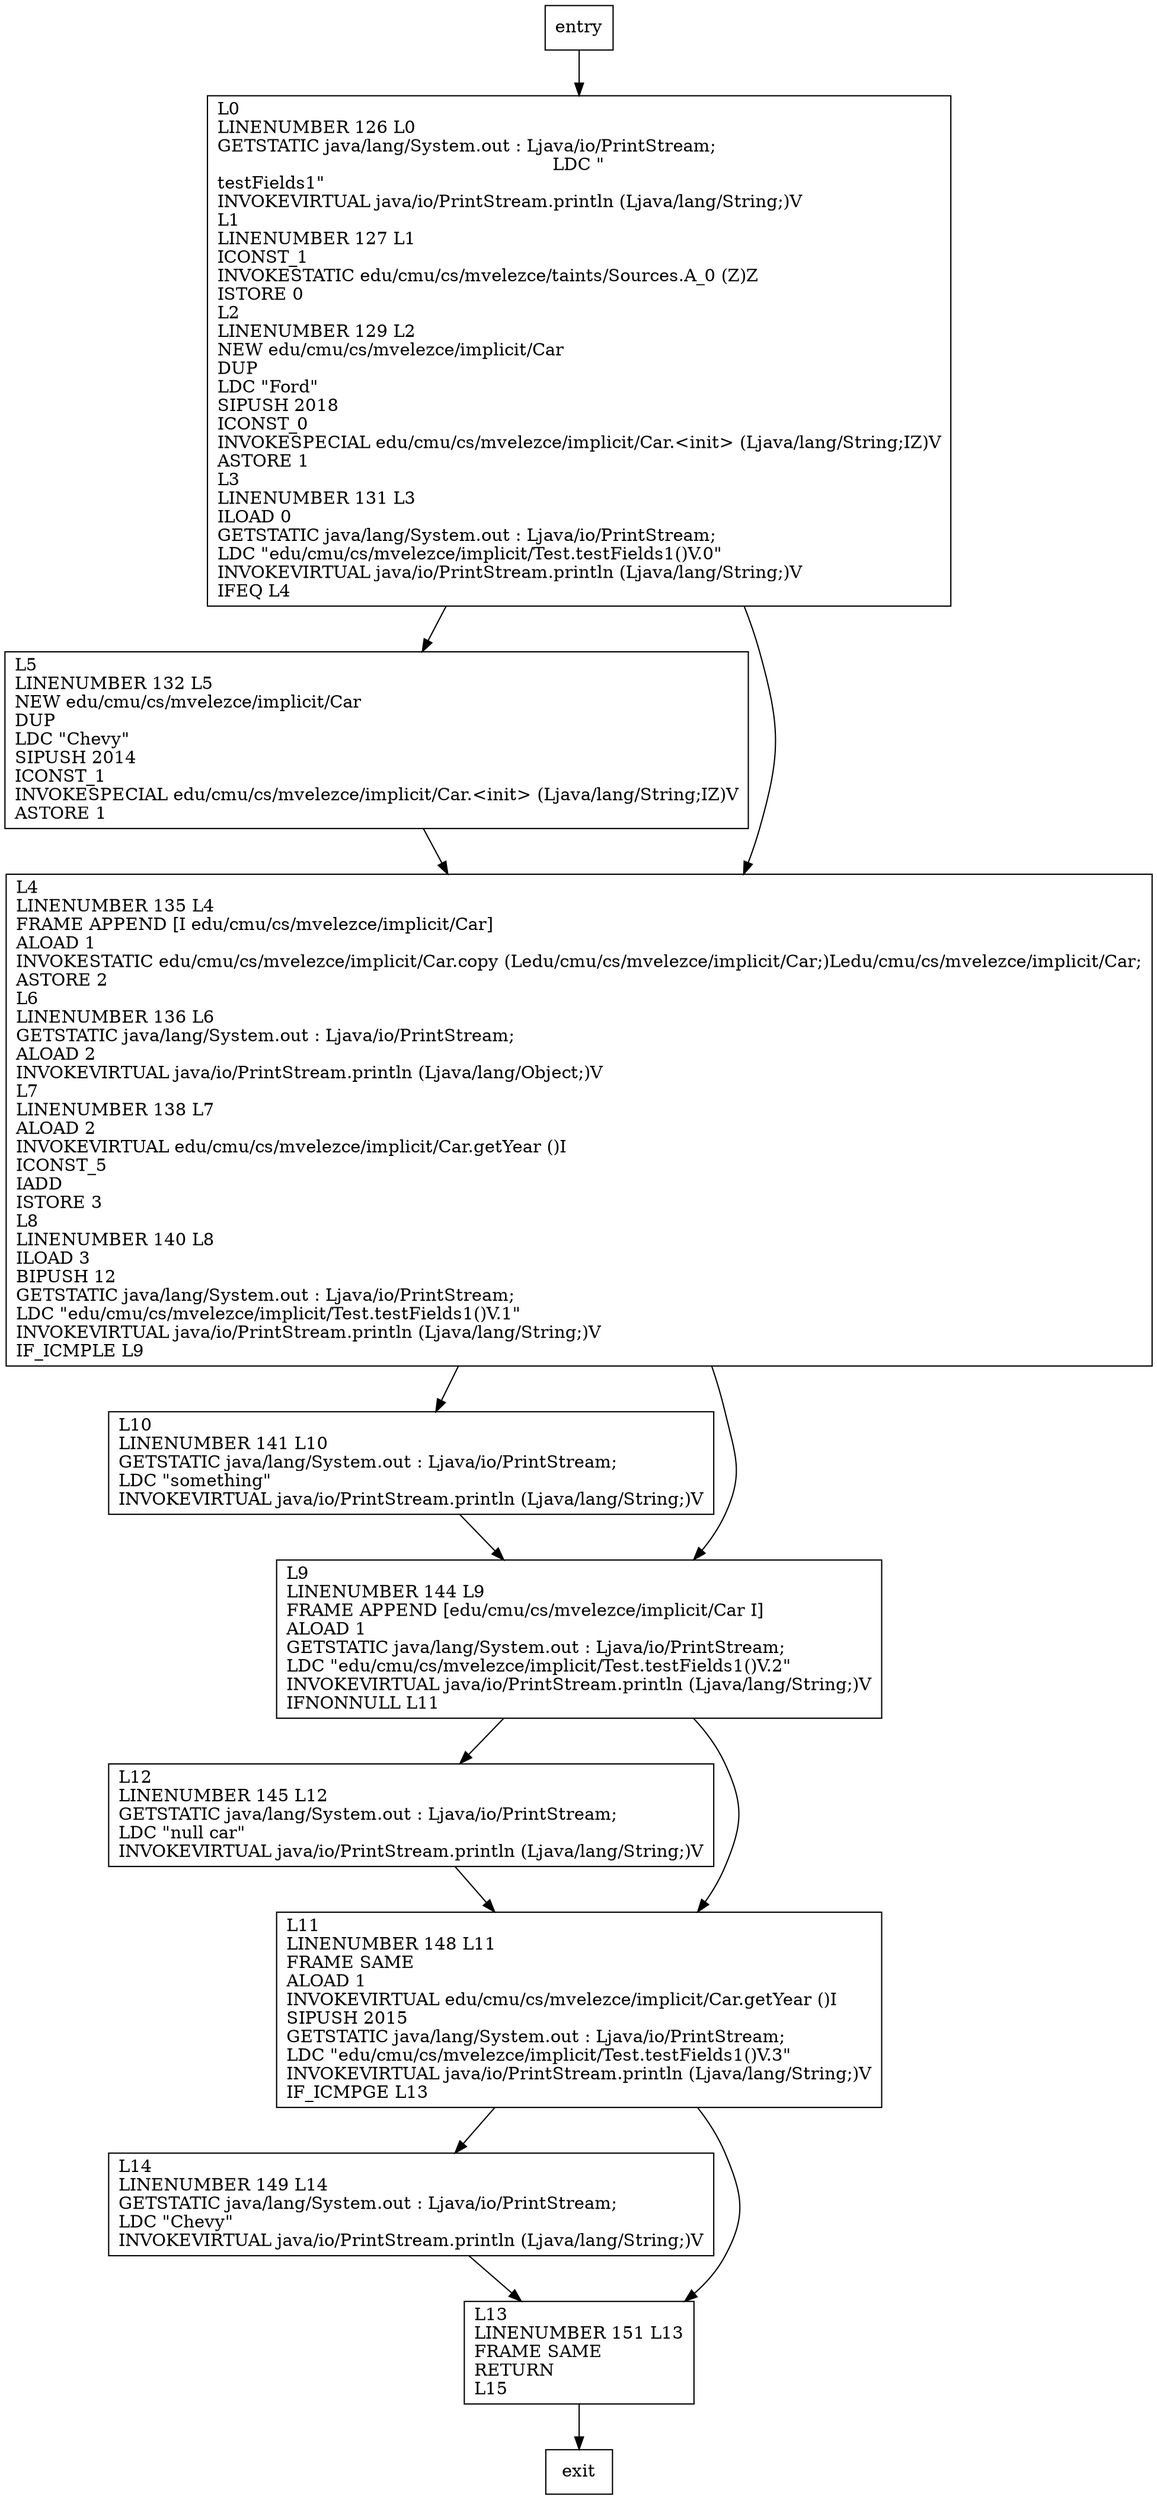 digraph testFields1 {
node [shape=record];
505343709 [label="L0\lLINENUMBER 126 L0\lGETSTATIC java/lang/System.out : Ljava/io/PrintStream;\lLDC \"\ntestFields1\"\lINVOKEVIRTUAL java/io/PrintStream.println (Ljava/lang/String;)V\lL1\lLINENUMBER 127 L1\lICONST_1\lINVOKESTATIC edu/cmu/cs/mvelezce/taints/Sources.A_0 (Z)Z\lISTORE 0\lL2\lLINENUMBER 129 L2\lNEW edu/cmu/cs/mvelezce/implicit/Car\lDUP\lLDC \"Ford\"\lSIPUSH 2018\lICONST_0\lINVOKESPECIAL edu/cmu/cs/mvelezce/implicit/Car.\<init\> (Ljava/lang/String;IZ)V\lASTORE 1\lL3\lLINENUMBER 131 L3\lILOAD 0\lGETSTATIC java/lang/System.out : Ljava/io/PrintStream;\lLDC \"edu/cmu/cs/mvelezce/implicit/Test.testFields1()V.0\"\lINVOKEVIRTUAL java/io/PrintStream.println (Ljava/lang/String;)V\lIFEQ L4\l"];
552266488 [label="L14\lLINENUMBER 149 L14\lGETSTATIC java/lang/System.out : Ljava/io/PrintStream;\lLDC \"Chevy\"\lINVOKEVIRTUAL java/io/PrintStream.println (Ljava/lang/String;)V\l"];
495650048 [label="L10\lLINENUMBER 141 L10\lGETSTATIC java/lang/System.out : Ljava/io/PrintStream;\lLDC \"something\"\lINVOKEVIRTUAL java/io/PrintStream.println (Ljava/lang/String;)V\l"];
1955226954 [label="L9\lLINENUMBER 144 L9\lFRAME APPEND [edu/cmu/cs/mvelezce/implicit/Car I]\lALOAD 1\lGETSTATIC java/lang/System.out : Ljava/io/PrintStream;\lLDC \"edu/cmu/cs/mvelezce/implicit/Test.testFields1()V.2\"\lINVOKEVIRTUAL java/io/PrintStream.println (Ljava/lang/String;)V\lIFNONNULL L11\l"];
1985235978 [label="L12\lLINENUMBER 145 L12\lGETSTATIC java/lang/System.out : Ljava/io/PrintStream;\lLDC \"null car\"\lINVOKEVIRTUAL java/io/PrintStream.println (Ljava/lang/String;)V\l"];
1116462450 [label="L11\lLINENUMBER 148 L11\lFRAME SAME\lALOAD 1\lINVOKEVIRTUAL edu/cmu/cs/mvelezce/implicit/Car.getYear ()I\lSIPUSH 2015\lGETSTATIC java/lang/System.out : Ljava/io/PrintStream;\lLDC \"edu/cmu/cs/mvelezce/implicit/Test.testFields1()V.3\"\lINVOKEVIRTUAL java/io/PrintStream.println (Ljava/lang/String;)V\lIF_ICMPGE L13\l"];
1695301724 [label="L13\lLINENUMBER 151 L13\lFRAME SAME\lRETURN\lL15\l"];
2038585029 [label="L5\lLINENUMBER 132 L5\lNEW edu/cmu/cs/mvelezce/implicit/Car\lDUP\lLDC \"Chevy\"\lSIPUSH 2014\lICONST_1\lINVOKESPECIAL edu/cmu/cs/mvelezce/implicit/Car.\<init\> (Ljava/lang/String;IZ)V\lASTORE 1\l"];
2127123542 [label="L4\lLINENUMBER 135 L4\lFRAME APPEND [I edu/cmu/cs/mvelezce/implicit/Car]\lALOAD 1\lINVOKESTATIC edu/cmu/cs/mvelezce/implicit/Car.copy (Ledu/cmu/cs/mvelezce/implicit/Car;)Ledu/cmu/cs/mvelezce/implicit/Car;\lASTORE 2\lL6\lLINENUMBER 136 L6\lGETSTATIC java/lang/System.out : Ljava/io/PrintStream;\lALOAD 2\lINVOKEVIRTUAL java/io/PrintStream.println (Ljava/lang/Object;)V\lL7\lLINENUMBER 138 L7\lALOAD 2\lINVOKEVIRTUAL edu/cmu/cs/mvelezce/implicit/Car.getYear ()I\lICONST_5\lIADD\lISTORE 3\lL8\lLINENUMBER 140 L8\lILOAD 3\lBIPUSH 12\lGETSTATIC java/lang/System.out : Ljava/io/PrintStream;\lLDC \"edu/cmu/cs/mvelezce/implicit/Test.testFields1()V.1\"\lINVOKEVIRTUAL java/io/PrintStream.println (Ljava/lang/String;)V\lIF_ICMPLE L9\l"];
entry;
exit;
entry -> 505343709;
505343709 -> 2038585029;
505343709 -> 2127123542;
552266488 -> 1695301724;
495650048 -> 1955226954;
1955226954 -> 1985235978;
1955226954 -> 1116462450;
1985235978 -> 1116462450;
1116462450 -> 552266488;
1116462450 -> 1695301724;
1695301724 -> exit;
2038585029 -> 2127123542;
2127123542 -> 495650048;
2127123542 -> 1955226954;
}
